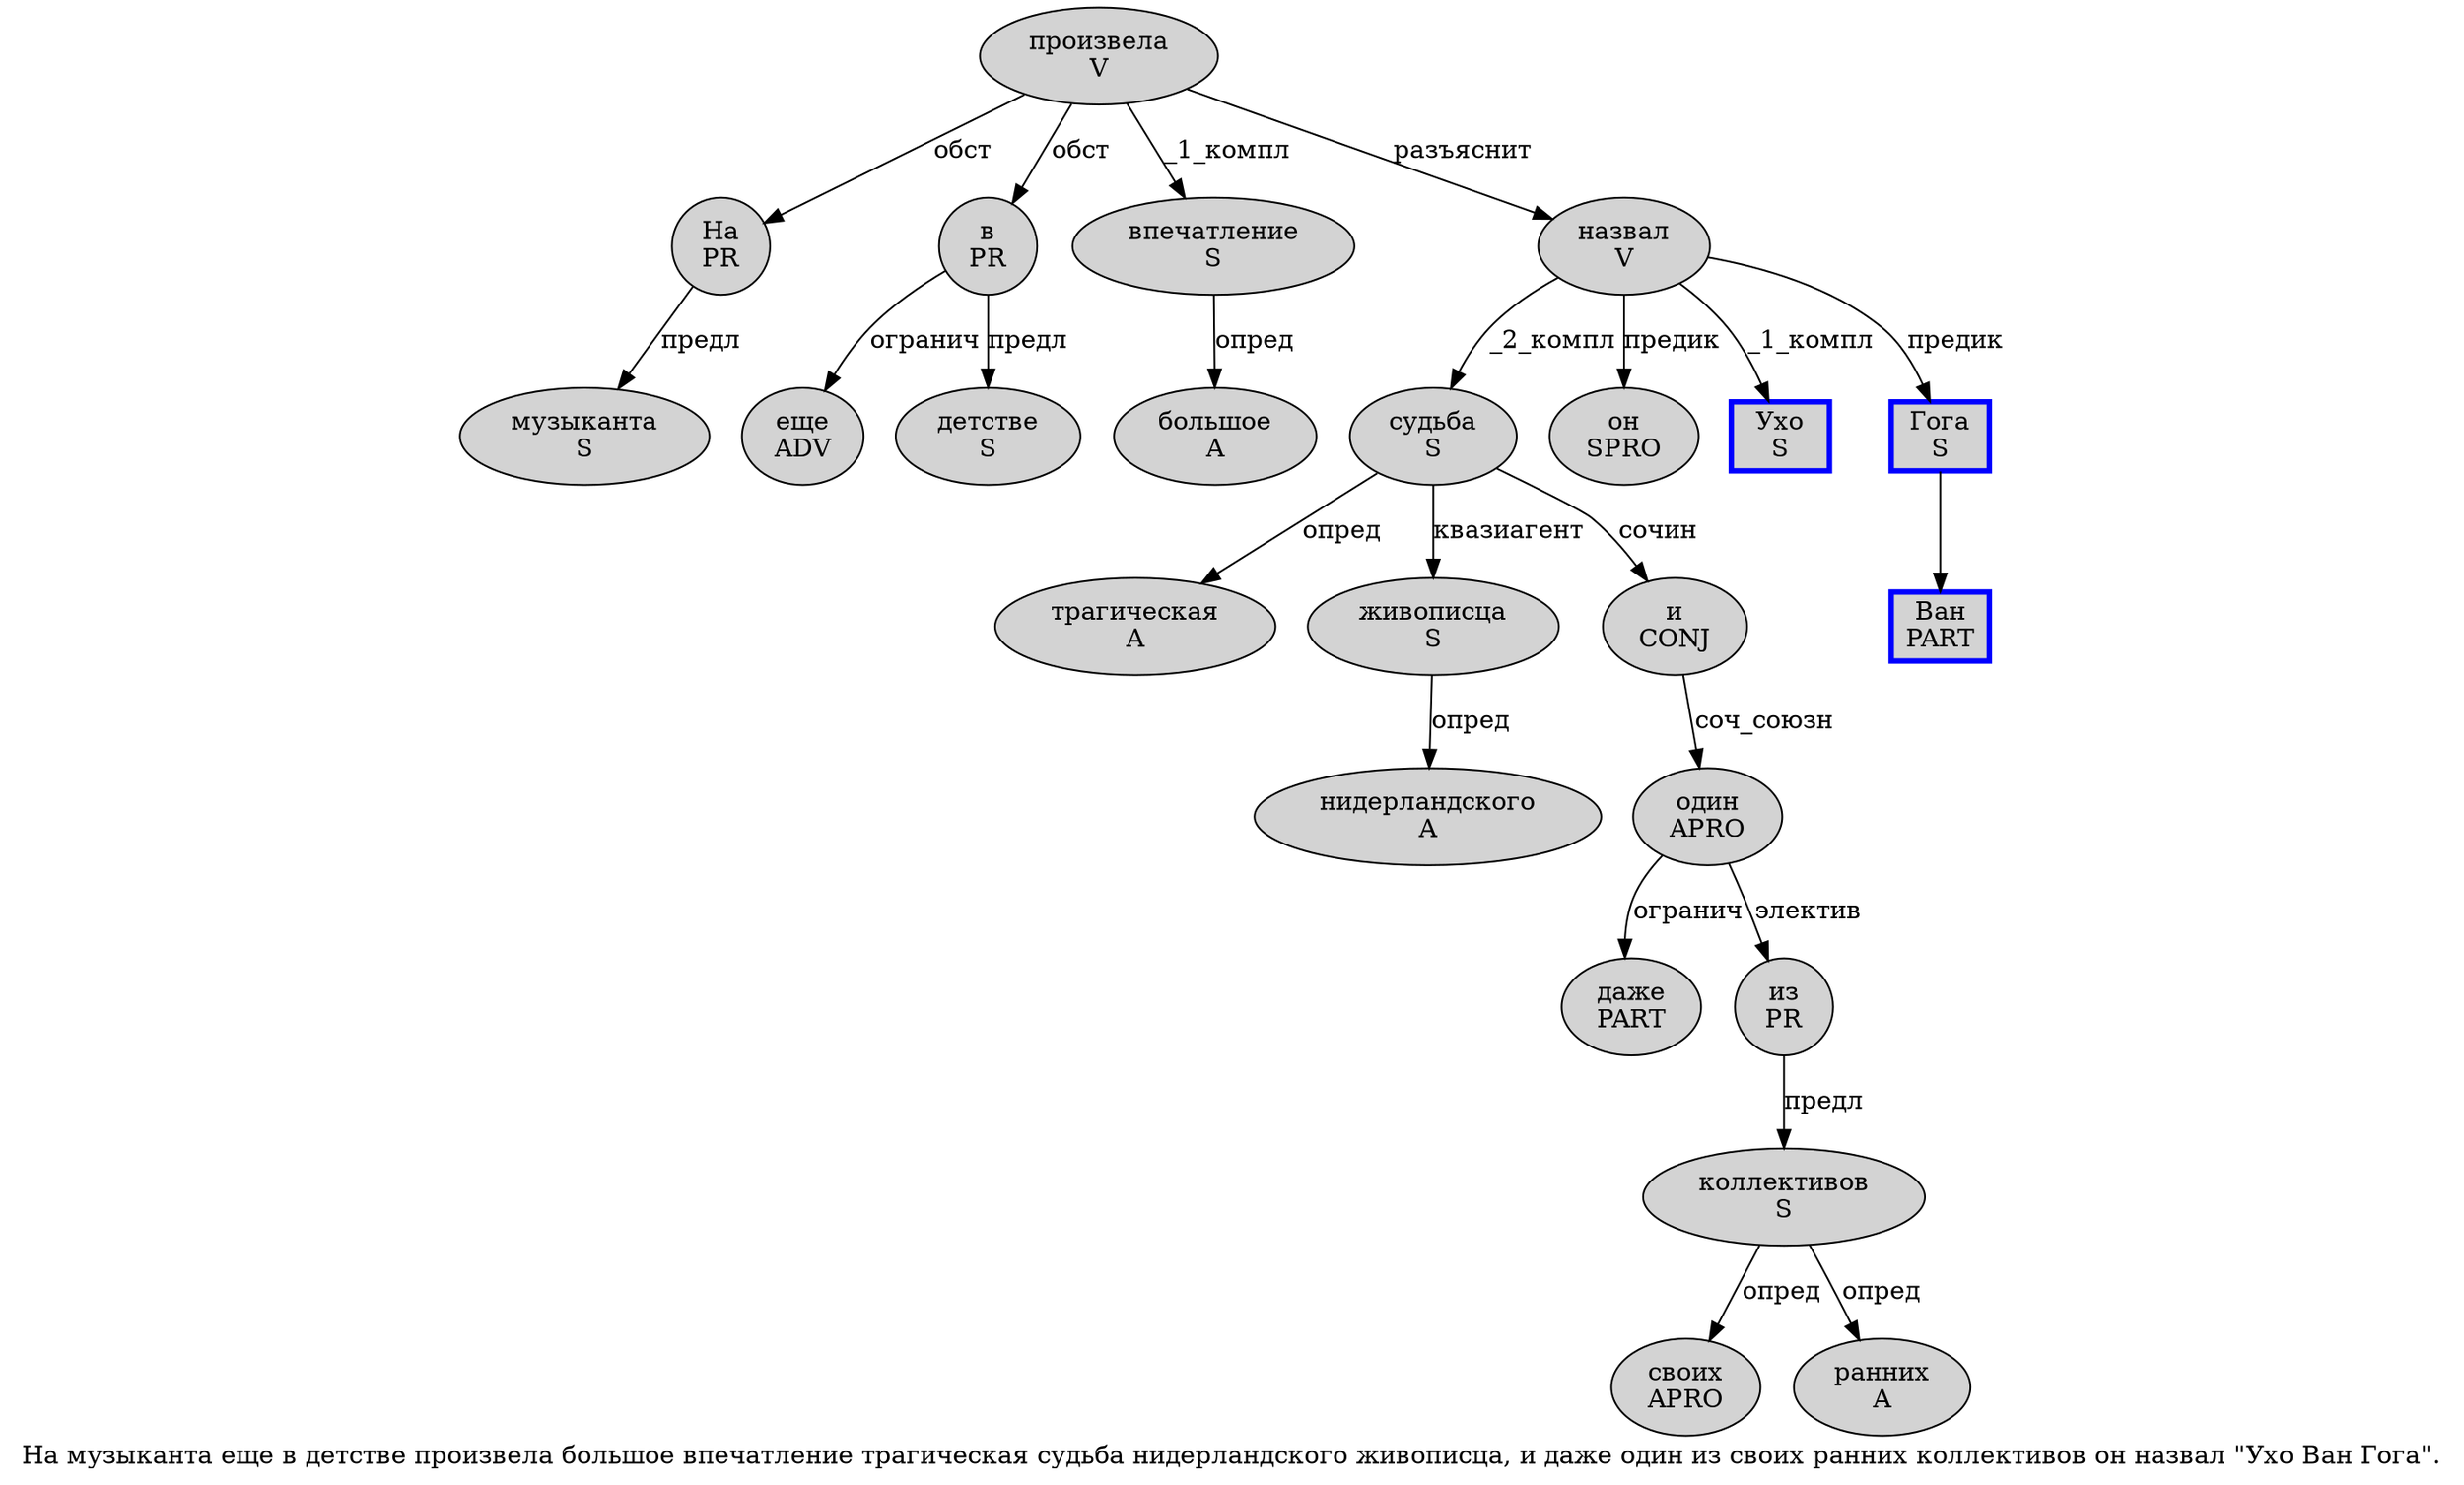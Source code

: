 digraph SENTENCE_1332 {
	graph [label="На музыканта еще в детстве произвела большое впечатление трагическая судьба нидерландского живописца, и даже один из своих ранних коллективов он назвал \"Ухо Ван Гога\"."]
	node [style=filled]
		0 [label="На
PR" color="" fillcolor=lightgray penwidth=1 shape=ellipse]
		1 [label="музыканта
S" color="" fillcolor=lightgray penwidth=1 shape=ellipse]
		2 [label="еще
ADV" color="" fillcolor=lightgray penwidth=1 shape=ellipse]
		3 [label="в
PR" color="" fillcolor=lightgray penwidth=1 shape=ellipse]
		4 [label="детстве
S" color="" fillcolor=lightgray penwidth=1 shape=ellipse]
		5 [label="произвела
V" color="" fillcolor=lightgray penwidth=1 shape=ellipse]
		6 [label="большое
A" color="" fillcolor=lightgray penwidth=1 shape=ellipse]
		7 [label="впечатление
S" color="" fillcolor=lightgray penwidth=1 shape=ellipse]
		8 [label="трагическая
A" color="" fillcolor=lightgray penwidth=1 shape=ellipse]
		9 [label="судьба
S" color="" fillcolor=lightgray penwidth=1 shape=ellipse]
		10 [label="нидерландского
A" color="" fillcolor=lightgray penwidth=1 shape=ellipse]
		11 [label="живописца
S" color="" fillcolor=lightgray penwidth=1 shape=ellipse]
		13 [label="и
CONJ" color="" fillcolor=lightgray penwidth=1 shape=ellipse]
		14 [label="даже
PART" color="" fillcolor=lightgray penwidth=1 shape=ellipse]
		15 [label="один
APRO" color="" fillcolor=lightgray penwidth=1 shape=ellipse]
		16 [label="из
PR" color="" fillcolor=lightgray penwidth=1 shape=ellipse]
		17 [label="своих
APRO" color="" fillcolor=lightgray penwidth=1 shape=ellipse]
		18 [label="ранних
A" color="" fillcolor=lightgray penwidth=1 shape=ellipse]
		19 [label="коллективов
S" color="" fillcolor=lightgray penwidth=1 shape=ellipse]
		20 [label="он
SPRO" color="" fillcolor=lightgray penwidth=1 shape=ellipse]
		21 [label="назвал
V" color="" fillcolor=lightgray penwidth=1 shape=ellipse]
		23 [label="Ухо
S" color=blue fillcolor=lightgray penwidth=3 shape=box]
		24 [label="Ван
PART" color=blue fillcolor=lightgray penwidth=3 shape=box]
		25 [label="Гога
S" color=blue fillcolor=lightgray penwidth=3 shape=box]
			16 -> 19 [label="предл"]
			9 -> 8 [label="опред"]
			9 -> 11 [label="квазиагент"]
			9 -> 13 [label="сочин"]
			25 -> 24
			21 -> 9 [label="_2_компл"]
			21 -> 20 [label="предик"]
			21 -> 23 [label="_1_компл"]
			21 -> 25 [label="предик"]
			3 -> 2 [label="огранич"]
			3 -> 4 [label="предл"]
			5 -> 0 [label="обст"]
			5 -> 3 [label="обст"]
			5 -> 7 [label="_1_компл"]
			5 -> 21 [label="разъяснит"]
			15 -> 14 [label="огранич"]
			15 -> 16 [label="электив"]
			13 -> 15 [label="соч_союзн"]
			7 -> 6 [label="опред"]
			0 -> 1 [label="предл"]
			11 -> 10 [label="опред"]
			19 -> 17 [label="опред"]
			19 -> 18 [label="опред"]
}